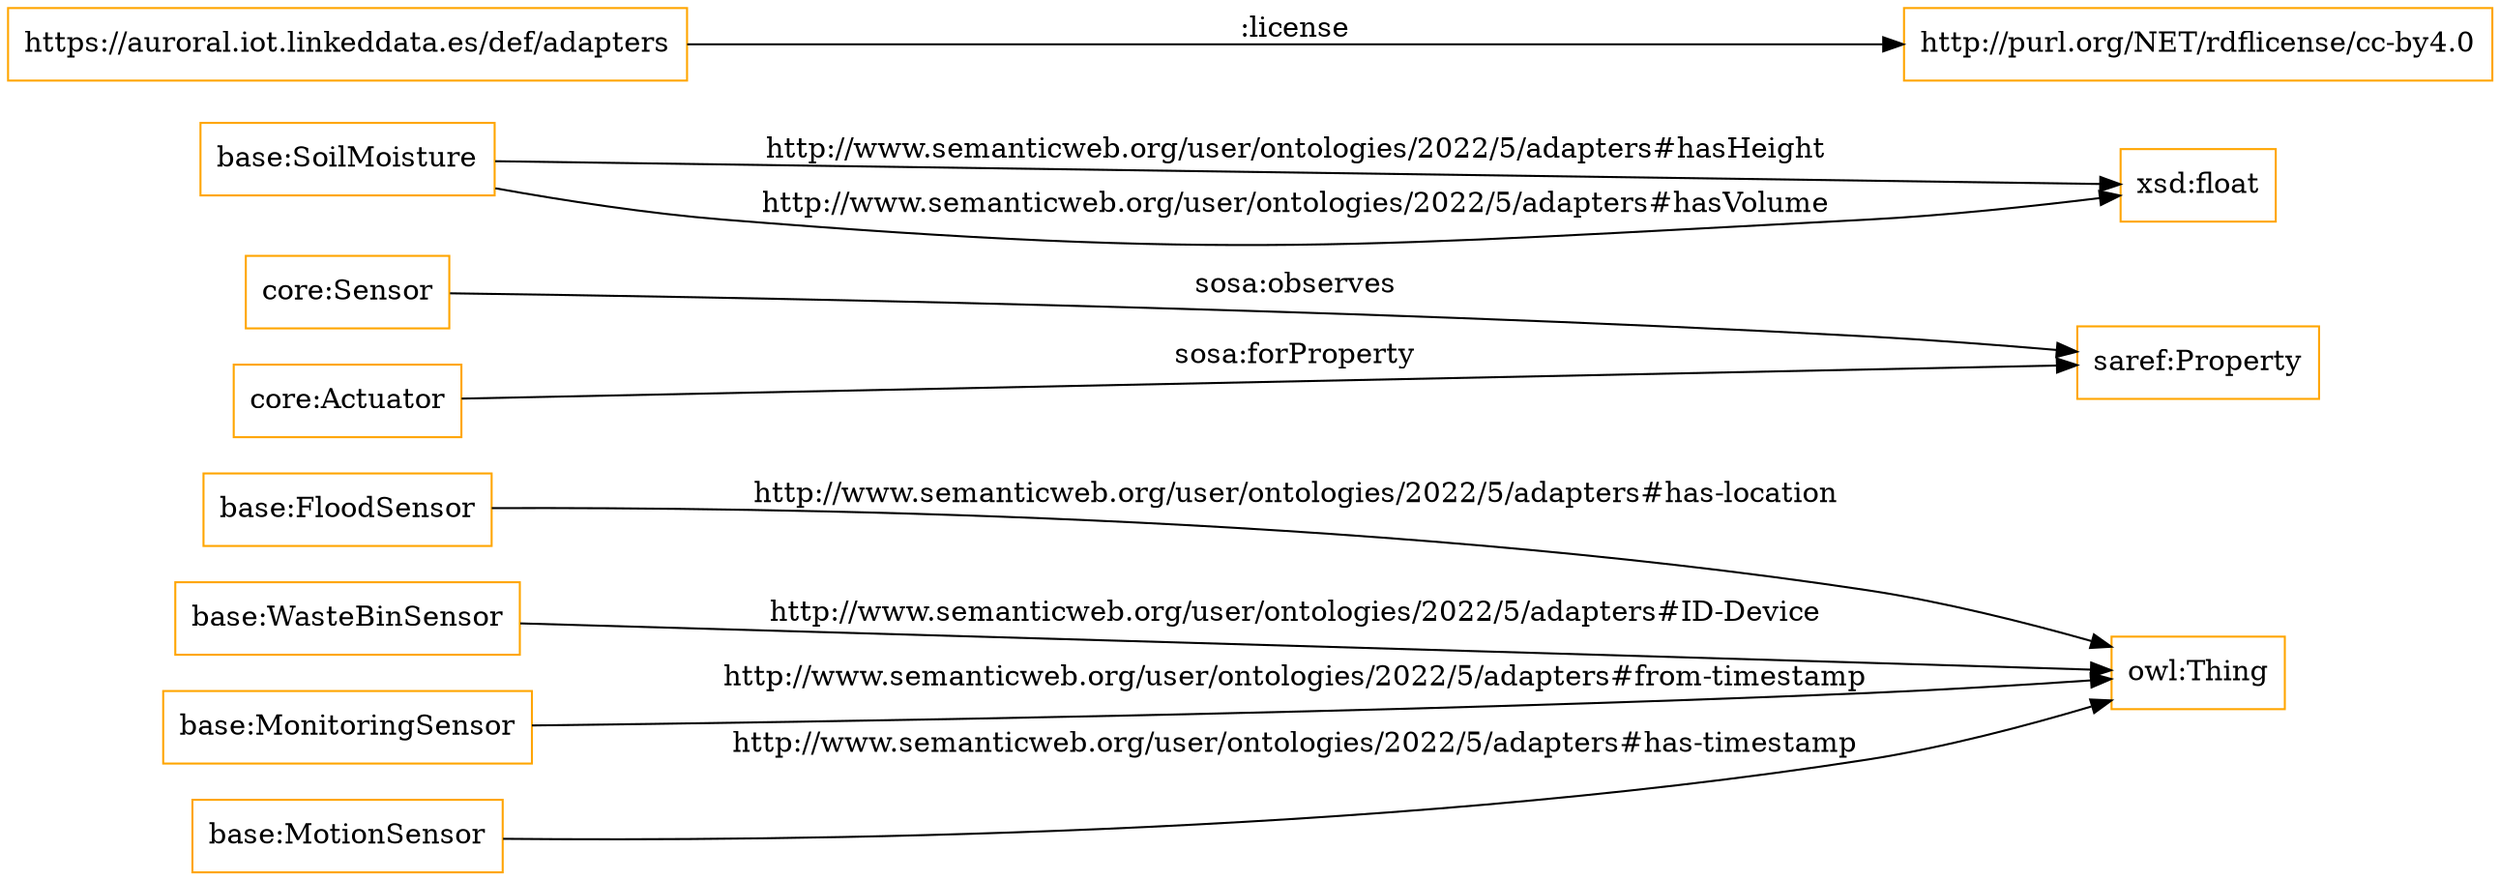 digraph ar2dtool_diagram { 
rankdir=LR;
size="1501"
node [shape = rectangle, color="orange"]; "base:FloodSensor" "core:Sensor" "core:Actuator" "base:SoilMoisture" "base:WasteBinSensor" "saref:Property" "base:MonitoringSensor" "base:MotionSensor" ; /*classes style*/
	"https://auroral.iot.linkeddata.es/def/adapters" -> "http://purl.org/NET/rdflicense/cc-by4.0" [ label = ":license" ];
	"base:SoilMoisture" -> "xsd:float" [ label = "http://www.semanticweb.org/user/ontologies/2022/5/adapters#hasHeight" ];
	"core:Actuator" -> "saref:Property" [ label = "sosa:forProperty" ];
	"base:SoilMoisture" -> "xsd:float" [ label = "http://www.semanticweb.org/user/ontologies/2022/5/adapters#hasVolume" ];
	"base:FloodSensor" -> "owl:Thing" [ label = "http://www.semanticweb.org/user/ontologies/2022/5/adapters#has-location" ];
	"core:Sensor" -> "saref:Property" [ label = "sosa:observes" ];
	"base:MonitoringSensor" -> "owl:Thing" [ label = "http://www.semanticweb.org/user/ontologies/2022/5/adapters#from-timestamp" ];
	"base:MotionSensor" -> "owl:Thing" [ label = "http://www.semanticweb.org/user/ontologies/2022/5/adapters#has-timestamp" ];
	"base:WasteBinSensor" -> "owl:Thing" [ label = "http://www.semanticweb.org/user/ontologies/2022/5/adapters#ID-Device" ];

}
